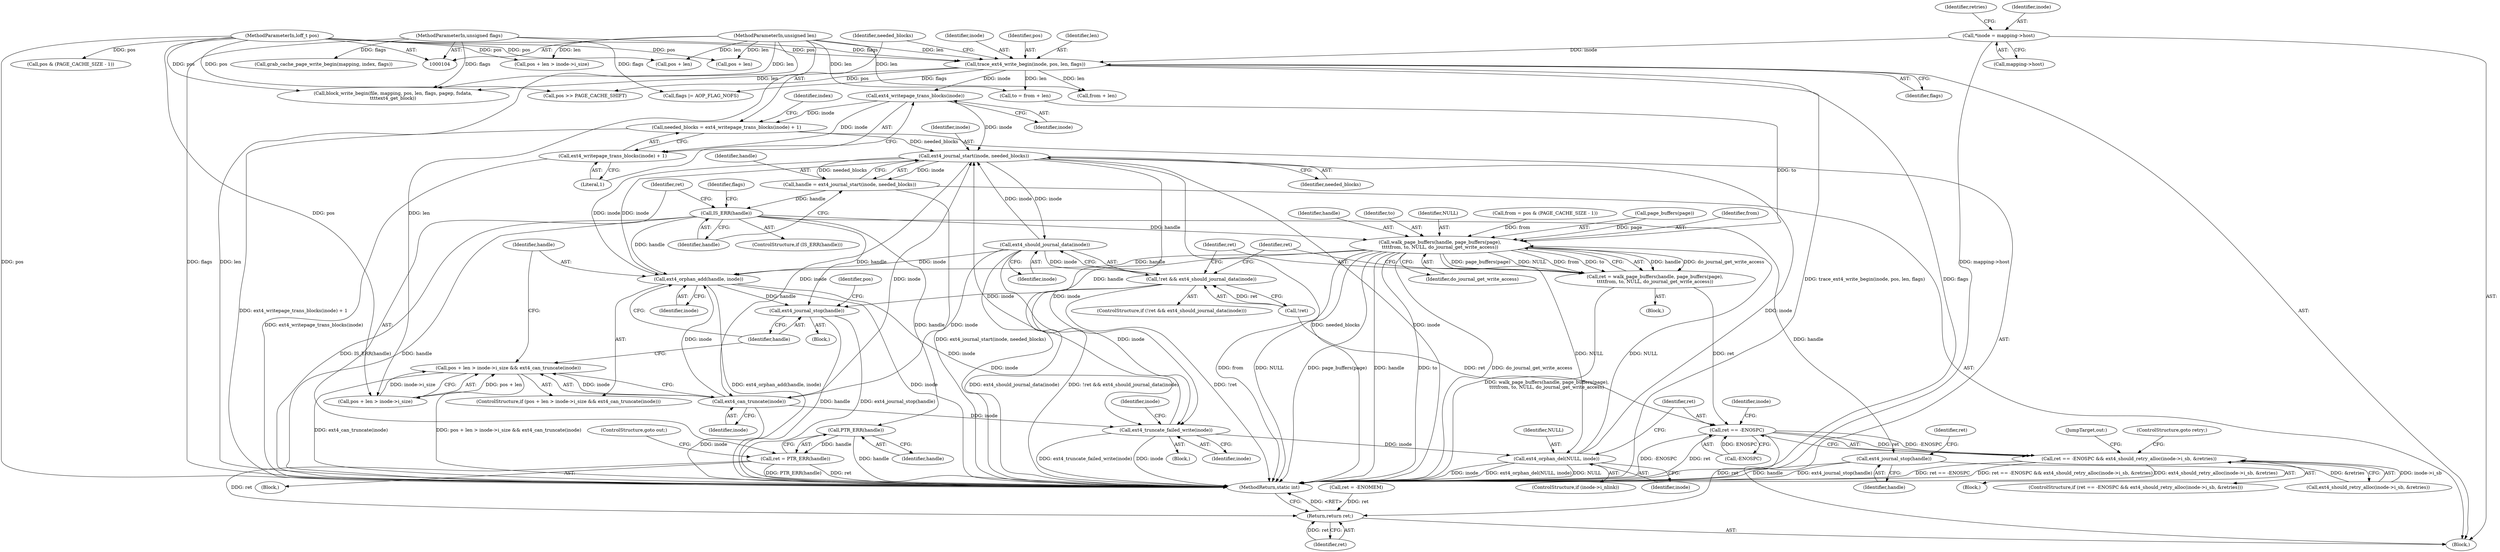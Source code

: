 digraph "0_linux_744692dc059845b2a3022119871846e74d4f6e11_11@API" {
"1000138" [label="(Call,ext4_writepage_trans_blocks(inode))"];
"1000130" [label="(Call,trace_ext4_write_begin(inode, pos, len, flags))"];
"1000114" [label="(Call,*inode = mapping->host)"];
"1000107" [label="(MethodParameterIn,loff_t pos)"];
"1000108" [label="(MethodParameterIn,unsigned len)"];
"1000109" [label="(MethodParameterIn,unsigned flags)"];
"1000135" [label="(Call,needed_blocks = ext4_writepage_trans_blocks(inode) + 1)"];
"1000161" [label="(Call,ext4_journal_start(inode, needed_blocks))"];
"1000159" [label="(Call,handle = ext4_journal_start(inode, needed_blocks))"];
"1000165" [label="(Call,IS_ERR(handle))"];
"1000170" [label="(Call,PTR_ERR(handle))"];
"1000168" [label="(Call,ret = PTR_ERR(handle))"];
"1000280" [label="(Return,return ret;)"];
"1000186" [label="(Call,ext4_journal_stop(handle))"];
"1000217" [label="(Call,walk_page_buffers(handle, page_buffers(page),\n\t\t\t\tfrom, to, NULL, do_journal_get_write_access))"];
"1000215" [label="(Call,ret = walk_page_buffers(handle, page_buffers(page),\n\t\t\t\tfrom, to, NULL, do_journal_get_write_access))"];
"1000268" [label="(Call,ret == -ENOSPC)"];
"1000267" [label="(Call,ret == -ENOSPC && ext4_should_retry_alloc(inode->i_sb, &retries))"];
"1000243" [label="(Call,ext4_orphan_add(handle, inode))"];
"1000246" [label="(Call,ext4_journal_stop(handle))"];
"1000257" [label="(Call,ext4_truncate_failed_write(inode))"];
"1000263" [label="(Call,ext4_orphan_del(NULL, inode))"];
"1000212" [label="(Call,ext4_should_journal_data(inode))"];
"1000209" [label="(Call,!ret && ext4_should_journal_data(inode))"];
"1000241" [label="(Call,ext4_can_truncate(inode))"];
"1000233" [label="(Call,pos + len > inode->i_size && ext4_can_truncate(inode))"];
"1000137" [label="(Call,ext4_writepage_trans_blocks(inode) + 1)"];
"1000116" [label="(Call,mapping->host)"];
"1000244" [label="(Identifier,handle)"];
"1000139" [label="(Identifier,inode)"];
"1000130" [label="(Call,trace_ext4_write_begin(inode, pos, len, flags))"];
"1000173" [label="(Call,flags |= AOP_FLAG_NOFS)"];
"1000256" [label="(Block,)"];
"1000167" [label="(Block,)"];
"1000257" [label="(Call,ext4_truncate_failed_write(inode))"];
"1000136" [label="(Identifier,needed_blocks)"];
"1000279" [label="(JumpTarget,out:)"];
"1000235" [label="(Call,pos + len)"];
"1000171" [label="(Identifier,handle)"];
"1000269" [label="(Identifier,ret)"];
"1000246" [label="(Call,ext4_journal_stop(handle))"];
"1000213" [label="(Identifier,inode)"];
"1000281" [label="(Identifier,ret)"];
"1000188" [label="(Call,ret = -ENOMEM)"];
"1000199" [label="(Call,block_write_begin(file, mapping, pos, len, flags, pagep, fsdata,\n\t\t\t\text4_get_block))"];
"1000174" [label="(Identifier,flags)"];
"1000143" [label="(Call,pos >> PAGE_CACHE_SHIFT)"];
"1000148" [label="(Call,pos & (PAGE_CACHE_SIZE - 1))"];
"1000266" [label="(ControlStructure,if (ret == -ENOSPC && ext4_should_retry_alloc(inode->i_sb, &retries)))"];
"1000274" [label="(Identifier,inode)"];
"1000159" [label="(Call,handle = ext4_journal_start(inode, needed_blocks))"];
"1000208" [label="(ControlStructure,if (!ret && ext4_should_journal_data(inode)))"];
"1000214" [label="(Block,)"];
"1000164" [label="(ControlStructure,if (IS_ERR(handle)))"];
"1000218" [label="(Identifier,handle)"];
"1000131" [label="(Identifier,inode)"];
"1000172" [label="(ControlStructure,goto out;)"];
"1000259" [label="(ControlStructure,if (inode->i_nlink))"];
"1000170" [label="(Call,PTR_ERR(handle))"];
"1000137" [label="(Call,ext4_writepage_trans_blocks(inode) + 1)"];
"1000217" [label="(Call,walk_page_buffers(handle, page_buffers(page),\n\t\t\t\tfrom, to, NULL, do_journal_get_write_access))"];
"1000134" [label="(Identifier,flags)"];
"1000155" [label="(Call,from + len)"];
"1000264" [label="(Identifier,NULL)"];
"1000132" [label="(Identifier,pos)"];
"1000250" [label="(Call,pos + len)"];
"1000133" [label="(Identifier,len)"];
"1000168" [label="(Call,ret = PTR_ERR(handle))"];
"1000245" [label="(Identifier,inode)"];
"1000265" [label="(Identifier,inode)"];
"1000258" [label="(Identifier,inode)"];
"1000140" [label="(Literal,1)"];
"1000226" [label="(Identifier,ret)"];
"1000114" [label="(Call,*inode = mapping->host)"];
"1000222" [label="(Identifier,to)"];
"1000232" [label="(ControlStructure,if (pos + len > inode->i_size && ext4_can_truncate(inode)))"];
"1000187" [label="(Identifier,handle)"];
"1000263" [label="(Call,ext4_orphan_del(NULL, inode))"];
"1000267" [label="(Call,ret == -ENOSPC && ext4_should_retry_alloc(inode->i_sb, &retries))"];
"1000280" [label="(Return,return ret;)"];
"1000135" [label="(Call,needed_blocks = ext4_writepage_trans_blocks(inode) + 1)"];
"1000270" [label="(Call,-ENOSPC)"];
"1000223" [label="(Identifier,NULL)"];
"1000272" [label="(Call,ext4_should_retry_alloc(inode->i_sb, &retries))"];
"1000224" [label="(Identifier,do_journal_get_write_access)"];
"1000160" [label="(Identifier,handle)"];
"1000112" [label="(Block,)"];
"1000185" [label="(Block,)"];
"1000189" [label="(Identifier,ret)"];
"1000247" [label="(Identifier,handle)"];
"1000169" [label="(Identifier,ret)"];
"1000161" [label="(Call,ext4_journal_start(inode, needed_blocks))"];
"1000242" [label="(Identifier,inode)"];
"1000166" [label="(Identifier,handle)"];
"1000261" [label="(Identifier,inode)"];
"1000109" [label="(MethodParameterIn,unsigned flags)"];
"1000138" [label="(Call,ext4_writepage_trans_blocks(inode))"];
"1000268" [label="(Call,ret == -ENOSPC)"];
"1000282" [label="(MethodReturn,static int)"];
"1000153" [label="(Call,to = from + len)"];
"1000186" [label="(Call,ext4_journal_stop(handle))"];
"1000210" [label="(Call,!ret)"];
"1000146" [label="(Call,from = pos & (PAGE_CACHE_SIZE - 1))"];
"1000163" [label="(Identifier,needed_blocks)"];
"1000233" [label="(Call,pos + len > inode->i_size && ext4_can_truncate(inode))"];
"1000278" [label="(ControlStructure,goto retry;)"];
"1000216" [label="(Identifier,ret)"];
"1000124" [label="(Identifier,retries)"];
"1000209" [label="(Call,!ret && ext4_should_journal_data(inode))"];
"1000212" [label="(Call,ext4_should_journal_data(inode))"];
"1000215" [label="(Call,ret = walk_page_buffers(handle, page_buffers(page),\n\t\t\t\tfrom, to, NULL, do_journal_get_write_access))"];
"1000234" [label="(Call,pos + len > inode->i_size)"];
"1000142" [label="(Identifier,index)"];
"1000251" [label="(Identifier,pos)"];
"1000241" [label="(Call,ext4_can_truncate(inode))"];
"1000243" [label="(Call,ext4_orphan_add(handle, inode))"];
"1000219" [label="(Call,page_buffers(page))"];
"1000221" [label="(Identifier,from)"];
"1000227" [label="(Block,)"];
"1000162" [label="(Identifier,inode)"];
"1000107" [label="(MethodParameterIn,loff_t pos)"];
"1000108" [label="(MethodParameterIn,unsigned len)"];
"1000178" [label="(Call,grab_cache_page_write_begin(mapping, index, flags))"];
"1000165" [label="(Call,IS_ERR(handle))"];
"1000115" [label="(Identifier,inode)"];
"1000249" [label="(Call,pos + len > inode->i_size)"];
"1000138" -> "1000137"  [label="AST: "];
"1000138" -> "1000139"  [label="CFG: "];
"1000139" -> "1000138"  [label="AST: "];
"1000140" -> "1000138"  [label="CFG: "];
"1000138" -> "1000135"  [label="DDG: inode"];
"1000138" -> "1000137"  [label="DDG: inode"];
"1000130" -> "1000138"  [label="DDG: inode"];
"1000138" -> "1000161"  [label="DDG: inode"];
"1000130" -> "1000112"  [label="AST: "];
"1000130" -> "1000134"  [label="CFG: "];
"1000131" -> "1000130"  [label="AST: "];
"1000132" -> "1000130"  [label="AST: "];
"1000133" -> "1000130"  [label="AST: "];
"1000134" -> "1000130"  [label="AST: "];
"1000136" -> "1000130"  [label="CFG: "];
"1000130" -> "1000282"  [label="DDG: trace_ext4_write_begin(inode, pos, len, flags)"];
"1000130" -> "1000282"  [label="DDG: flags"];
"1000114" -> "1000130"  [label="DDG: inode"];
"1000107" -> "1000130"  [label="DDG: pos"];
"1000108" -> "1000130"  [label="DDG: len"];
"1000109" -> "1000130"  [label="DDG: flags"];
"1000130" -> "1000143"  [label="DDG: pos"];
"1000130" -> "1000153"  [label="DDG: len"];
"1000130" -> "1000155"  [label="DDG: len"];
"1000130" -> "1000173"  [label="DDG: flags"];
"1000130" -> "1000199"  [label="DDG: len"];
"1000114" -> "1000112"  [label="AST: "];
"1000114" -> "1000116"  [label="CFG: "];
"1000115" -> "1000114"  [label="AST: "];
"1000116" -> "1000114"  [label="AST: "];
"1000124" -> "1000114"  [label="CFG: "];
"1000114" -> "1000282"  [label="DDG: mapping->host"];
"1000107" -> "1000104"  [label="AST: "];
"1000107" -> "1000282"  [label="DDG: pos"];
"1000107" -> "1000143"  [label="DDG: pos"];
"1000107" -> "1000148"  [label="DDG: pos"];
"1000107" -> "1000199"  [label="DDG: pos"];
"1000107" -> "1000234"  [label="DDG: pos"];
"1000107" -> "1000235"  [label="DDG: pos"];
"1000107" -> "1000249"  [label="DDG: pos"];
"1000107" -> "1000250"  [label="DDG: pos"];
"1000108" -> "1000104"  [label="AST: "];
"1000108" -> "1000282"  [label="DDG: len"];
"1000108" -> "1000153"  [label="DDG: len"];
"1000108" -> "1000155"  [label="DDG: len"];
"1000108" -> "1000199"  [label="DDG: len"];
"1000108" -> "1000234"  [label="DDG: len"];
"1000108" -> "1000235"  [label="DDG: len"];
"1000108" -> "1000249"  [label="DDG: len"];
"1000108" -> "1000250"  [label="DDG: len"];
"1000109" -> "1000104"  [label="AST: "];
"1000109" -> "1000282"  [label="DDG: flags"];
"1000109" -> "1000173"  [label="DDG: flags"];
"1000109" -> "1000178"  [label="DDG: flags"];
"1000109" -> "1000199"  [label="DDG: flags"];
"1000135" -> "1000112"  [label="AST: "];
"1000135" -> "1000137"  [label="CFG: "];
"1000136" -> "1000135"  [label="AST: "];
"1000137" -> "1000135"  [label="AST: "];
"1000142" -> "1000135"  [label="CFG: "];
"1000135" -> "1000282"  [label="DDG: ext4_writepage_trans_blocks(inode) + 1"];
"1000135" -> "1000161"  [label="DDG: needed_blocks"];
"1000161" -> "1000159"  [label="AST: "];
"1000161" -> "1000163"  [label="CFG: "];
"1000162" -> "1000161"  [label="AST: "];
"1000163" -> "1000161"  [label="AST: "];
"1000159" -> "1000161"  [label="CFG: "];
"1000161" -> "1000282"  [label="DDG: needed_blocks"];
"1000161" -> "1000282"  [label="DDG: inode"];
"1000161" -> "1000159"  [label="DDG: inode"];
"1000161" -> "1000159"  [label="DDG: needed_blocks"];
"1000263" -> "1000161"  [label="DDG: inode"];
"1000257" -> "1000161"  [label="DDG: inode"];
"1000212" -> "1000161"  [label="DDG: inode"];
"1000241" -> "1000161"  [label="DDG: inode"];
"1000243" -> "1000161"  [label="DDG: inode"];
"1000161" -> "1000212"  [label="DDG: inode"];
"1000161" -> "1000241"  [label="DDG: inode"];
"1000161" -> "1000243"  [label="DDG: inode"];
"1000161" -> "1000257"  [label="DDG: inode"];
"1000159" -> "1000112"  [label="AST: "];
"1000160" -> "1000159"  [label="AST: "];
"1000166" -> "1000159"  [label="CFG: "];
"1000159" -> "1000282"  [label="DDG: ext4_journal_start(inode, needed_blocks)"];
"1000159" -> "1000165"  [label="DDG: handle"];
"1000165" -> "1000164"  [label="AST: "];
"1000165" -> "1000166"  [label="CFG: "];
"1000166" -> "1000165"  [label="AST: "];
"1000169" -> "1000165"  [label="CFG: "];
"1000174" -> "1000165"  [label="CFG: "];
"1000165" -> "1000282"  [label="DDG: handle"];
"1000165" -> "1000282"  [label="DDG: IS_ERR(handle)"];
"1000165" -> "1000170"  [label="DDG: handle"];
"1000165" -> "1000186"  [label="DDG: handle"];
"1000165" -> "1000217"  [label="DDG: handle"];
"1000165" -> "1000243"  [label="DDG: handle"];
"1000165" -> "1000246"  [label="DDG: handle"];
"1000170" -> "1000168"  [label="AST: "];
"1000170" -> "1000171"  [label="CFG: "];
"1000171" -> "1000170"  [label="AST: "];
"1000168" -> "1000170"  [label="CFG: "];
"1000170" -> "1000282"  [label="DDG: handle"];
"1000170" -> "1000168"  [label="DDG: handle"];
"1000168" -> "1000167"  [label="AST: "];
"1000169" -> "1000168"  [label="AST: "];
"1000172" -> "1000168"  [label="CFG: "];
"1000168" -> "1000282"  [label="DDG: ret"];
"1000168" -> "1000282"  [label="DDG: PTR_ERR(handle)"];
"1000168" -> "1000280"  [label="DDG: ret"];
"1000280" -> "1000112"  [label="AST: "];
"1000280" -> "1000281"  [label="CFG: "];
"1000281" -> "1000280"  [label="AST: "];
"1000282" -> "1000280"  [label="CFG: "];
"1000280" -> "1000282"  [label="DDG: <RET>"];
"1000281" -> "1000280"  [label="DDG: ret"];
"1000188" -> "1000280"  [label="DDG: ret"];
"1000268" -> "1000280"  [label="DDG: ret"];
"1000186" -> "1000185"  [label="AST: "];
"1000186" -> "1000187"  [label="CFG: "];
"1000187" -> "1000186"  [label="AST: "];
"1000189" -> "1000186"  [label="CFG: "];
"1000186" -> "1000282"  [label="DDG: ext4_journal_stop(handle)"];
"1000186" -> "1000282"  [label="DDG: handle"];
"1000217" -> "1000215"  [label="AST: "];
"1000217" -> "1000224"  [label="CFG: "];
"1000218" -> "1000217"  [label="AST: "];
"1000219" -> "1000217"  [label="AST: "];
"1000221" -> "1000217"  [label="AST: "];
"1000222" -> "1000217"  [label="AST: "];
"1000223" -> "1000217"  [label="AST: "];
"1000224" -> "1000217"  [label="AST: "];
"1000215" -> "1000217"  [label="CFG: "];
"1000217" -> "1000282"  [label="DDG: from"];
"1000217" -> "1000282"  [label="DDG: NULL"];
"1000217" -> "1000282"  [label="DDG: page_buffers(page)"];
"1000217" -> "1000282"  [label="DDG: handle"];
"1000217" -> "1000282"  [label="DDG: to"];
"1000217" -> "1000282"  [label="DDG: do_journal_get_write_access"];
"1000217" -> "1000215"  [label="DDG: handle"];
"1000217" -> "1000215"  [label="DDG: do_journal_get_write_access"];
"1000217" -> "1000215"  [label="DDG: page_buffers(page)"];
"1000217" -> "1000215"  [label="DDG: NULL"];
"1000217" -> "1000215"  [label="DDG: from"];
"1000217" -> "1000215"  [label="DDG: to"];
"1000219" -> "1000217"  [label="DDG: page"];
"1000146" -> "1000217"  [label="DDG: from"];
"1000153" -> "1000217"  [label="DDG: to"];
"1000263" -> "1000217"  [label="DDG: NULL"];
"1000217" -> "1000243"  [label="DDG: handle"];
"1000217" -> "1000246"  [label="DDG: handle"];
"1000217" -> "1000263"  [label="DDG: NULL"];
"1000215" -> "1000214"  [label="AST: "];
"1000216" -> "1000215"  [label="AST: "];
"1000226" -> "1000215"  [label="CFG: "];
"1000215" -> "1000282"  [label="DDG: walk_page_buffers(handle, page_buffers(page),\n\t\t\t\tfrom, to, NULL, do_journal_get_write_access)"];
"1000215" -> "1000268"  [label="DDG: ret"];
"1000268" -> "1000267"  [label="AST: "];
"1000268" -> "1000270"  [label="CFG: "];
"1000269" -> "1000268"  [label="AST: "];
"1000270" -> "1000268"  [label="AST: "];
"1000274" -> "1000268"  [label="CFG: "];
"1000267" -> "1000268"  [label="CFG: "];
"1000268" -> "1000282"  [label="DDG: ret"];
"1000268" -> "1000282"  [label="DDG: -ENOSPC"];
"1000268" -> "1000267"  [label="DDG: ret"];
"1000268" -> "1000267"  [label="DDG: -ENOSPC"];
"1000210" -> "1000268"  [label="DDG: ret"];
"1000270" -> "1000268"  [label="DDG: ENOSPC"];
"1000267" -> "1000266"  [label="AST: "];
"1000267" -> "1000272"  [label="CFG: "];
"1000272" -> "1000267"  [label="AST: "];
"1000278" -> "1000267"  [label="CFG: "];
"1000279" -> "1000267"  [label="CFG: "];
"1000267" -> "1000282"  [label="DDG: ret == -ENOSPC"];
"1000267" -> "1000282"  [label="DDG: ret == -ENOSPC && ext4_should_retry_alloc(inode->i_sb, &retries)"];
"1000267" -> "1000282"  [label="DDG: ext4_should_retry_alloc(inode->i_sb, &retries)"];
"1000272" -> "1000267"  [label="DDG: inode->i_sb"];
"1000272" -> "1000267"  [label="DDG: &retries"];
"1000243" -> "1000232"  [label="AST: "];
"1000243" -> "1000245"  [label="CFG: "];
"1000244" -> "1000243"  [label="AST: "];
"1000245" -> "1000243"  [label="AST: "];
"1000247" -> "1000243"  [label="CFG: "];
"1000243" -> "1000282"  [label="DDG: inode"];
"1000243" -> "1000282"  [label="DDG: ext4_orphan_add(handle, inode)"];
"1000212" -> "1000243"  [label="DDG: inode"];
"1000241" -> "1000243"  [label="DDG: inode"];
"1000243" -> "1000246"  [label="DDG: handle"];
"1000243" -> "1000257"  [label="DDG: inode"];
"1000246" -> "1000227"  [label="AST: "];
"1000246" -> "1000247"  [label="CFG: "];
"1000247" -> "1000246"  [label="AST: "];
"1000251" -> "1000246"  [label="CFG: "];
"1000246" -> "1000282"  [label="DDG: ext4_journal_stop(handle)"];
"1000246" -> "1000282"  [label="DDG: handle"];
"1000257" -> "1000256"  [label="AST: "];
"1000257" -> "1000258"  [label="CFG: "];
"1000258" -> "1000257"  [label="AST: "];
"1000261" -> "1000257"  [label="CFG: "];
"1000257" -> "1000282"  [label="DDG: inode"];
"1000257" -> "1000282"  [label="DDG: ext4_truncate_failed_write(inode)"];
"1000212" -> "1000257"  [label="DDG: inode"];
"1000241" -> "1000257"  [label="DDG: inode"];
"1000257" -> "1000263"  [label="DDG: inode"];
"1000263" -> "1000259"  [label="AST: "];
"1000263" -> "1000265"  [label="CFG: "];
"1000264" -> "1000263"  [label="AST: "];
"1000265" -> "1000263"  [label="AST: "];
"1000269" -> "1000263"  [label="CFG: "];
"1000263" -> "1000282"  [label="DDG: inode"];
"1000263" -> "1000282"  [label="DDG: ext4_orphan_del(NULL, inode)"];
"1000263" -> "1000282"  [label="DDG: NULL"];
"1000212" -> "1000209"  [label="AST: "];
"1000212" -> "1000213"  [label="CFG: "];
"1000213" -> "1000212"  [label="AST: "];
"1000209" -> "1000212"  [label="CFG: "];
"1000212" -> "1000282"  [label="DDG: inode"];
"1000212" -> "1000209"  [label="DDG: inode"];
"1000212" -> "1000241"  [label="DDG: inode"];
"1000209" -> "1000208"  [label="AST: "];
"1000209" -> "1000210"  [label="CFG: "];
"1000210" -> "1000209"  [label="AST: "];
"1000216" -> "1000209"  [label="CFG: "];
"1000226" -> "1000209"  [label="CFG: "];
"1000209" -> "1000282"  [label="DDG: !ret && ext4_should_journal_data(inode)"];
"1000209" -> "1000282"  [label="DDG: !ret"];
"1000209" -> "1000282"  [label="DDG: ext4_should_journal_data(inode)"];
"1000210" -> "1000209"  [label="DDG: ret"];
"1000241" -> "1000233"  [label="AST: "];
"1000241" -> "1000242"  [label="CFG: "];
"1000242" -> "1000241"  [label="AST: "];
"1000233" -> "1000241"  [label="CFG: "];
"1000241" -> "1000282"  [label="DDG: inode"];
"1000241" -> "1000233"  [label="DDG: inode"];
"1000233" -> "1000232"  [label="AST: "];
"1000233" -> "1000234"  [label="CFG: "];
"1000234" -> "1000233"  [label="AST: "];
"1000244" -> "1000233"  [label="CFG: "];
"1000247" -> "1000233"  [label="CFG: "];
"1000233" -> "1000282"  [label="DDG: pos + len > inode->i_size && ext4_can_truncate(inode)"];
"1000233" -> "1000282"  [label="DDG: ext4_can_truncate(inode)"];
"1000234" -> "1000233"  [label="DDG: pos + len"];
"1000234" -> "1000233"  [label="DDG: inode->i_size"];
"1000137" -> "1000140"  [label="CFG: "];
"1000140" -> "1000137"  [label="AST: "];
"1000137" -> "1000282"  [label="DDG: ext4_writepage_trans_blocks(inode)"];
}
